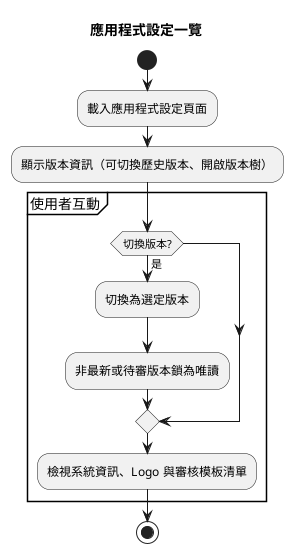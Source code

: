 @startuml
title 應用程式設定一覽
start

:載入應用程式設定頁面;
:顯示版本資訊（可切換歷史版本、開啟版本樹）;

partition "使用者互動" {
    if (切換版本?) then (是)
        :切換為選定版本;
        :非最新或待審版本鎖為唯讀;
    endif

    :檢視系統資訊、Logo 與審核模板清單;
}

stop
@enduml
